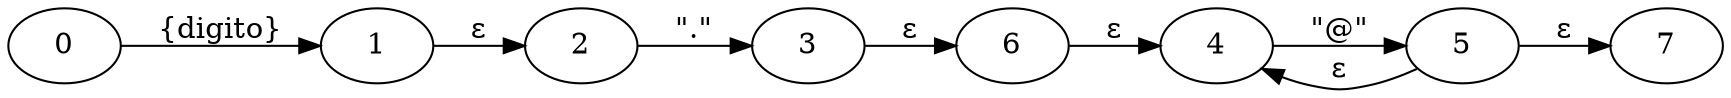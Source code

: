digraph {
  rankdir = LR; 0->1 [label="{digito}"];
 2->3 [label="\".\""];
 4->5 [label="\"@\""];
 6->4 [label="ε"];
 5->7 [label="ε"];
 5->4 [label="ε"];
 3->6 [label="ε"];
 1->2 [label="ε"];
}
